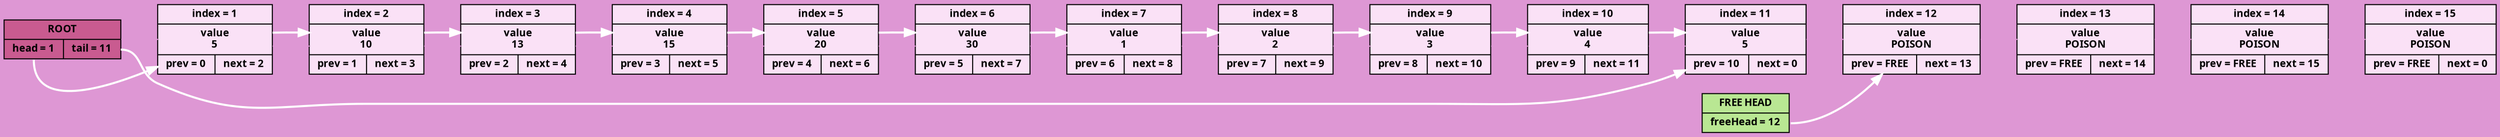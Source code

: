 digraph
{
rankdir = LR;
node[shape = record, color = "#000000", fontname = "Fira Code Bold", fontsize = 10];
bgcolor = "#de97d4";
ROOT[style = "filled", fillcolor = "#c95b90", label = "ROOT|{<head>head = 1|<tail>tail = 11}"];
FREE_HEAD[style = "filled", fillcolor = "#b9e793", label = "FREE HEAD|<freeHead>freeHead = 12"];
CELL_1[style = "filled", fillcolor = "#fae1f6", label = "index = 1|value\n5|{prev = 0|next = 2}"];
CELL_2[style = "filled", fillcolor = "#fae1f6", label = "index = 2|value\n10|{prev = 1|next = 3}"];
CELL_3[style = "filled", fillcolor = "#fae1f6", label = "index = 3|value\n13|{prev = 2|next = 4}"];
CELL_4[style = "filled", fillcolor = "#fae1f6", label = "index = 4|value\n15|{prev = 3|next = 5}"];
CELL_5[style = "filled", fillcolor = "#fae1f6", label = "index = 5|value\n20|{prev = 4|next = 6}"];
CELL_6[style = "filled", fillcolor = "#fae1f6", label = "index = 6|value\n30|{prev = 5|next = 7}"];
CELL_7[style = "filled", fillcolor = "#fae1f6", label = "index = 7|value\n1|{prev = 6|next = 8}"];
CELL_8[style = "filled", fillcolor = "#fae1f6", label = "index = 8|value\n2|{prev = 7|next = 9}"];
CELL_9[style = "filled", fillcolor = "#fae1f6", label = "index = 9|value\n3|{prev = 8|next = 10}"];
CELL_10[style = "filled", fillcolor = "#fae1f6", label = "index = 10|value\n4|{prev = 9|next = 11}"];
CELL_11[style = "filled", fillcolor = "#fae1f6", label = "index = 11|value\n5|{prev = 10|next = 0}"];
CELL_12[style = "filled", fillcolor = "#fae1f6", label = "index = 12|value\nPOISON|{prev = FREE|next = 13}"];
CELL_13[style = "filled", fillcolor = "#fae1f6", label = "index = 13|value\nPOISON|{prev = FREE|next = 14}"];
CELL_14[style = "filled", fillcolor = "#fae1f6", label = "index = 14|value\nPOISON|{prev = FREE|next = 15}"];
CELL_15[style = "filled", fillcolor = "#fae1f6", label = "index = 15|value\nPOISON|{prev = FREE|next = 0}"];
ROOT->CELL_1->CELL_2->CELL_3->CELL_4->CELL_5->CELL_6->CELL_7->CELL_8->CELL_9->CELL_10->CELL_11->CELL_12->CELL_13->CELL_14->CELL_15 [weight = 1000000000, color = "#de97d4"];
ROOT:head->CELL_1 [style = "bold", color = white];
ROOT:tail->CELL_11 [style = "bold", color = white];
CELL_1->CELL_2->CELL_3->CELL_4->CELL_5->CELL_6->CELL_7->CELL_8->CELL_9->CELL_10->CELL_11[style = "bold", color = white];
FREE_HEAD:freeHead->CELL_12[style = "bold", color = white];
}
